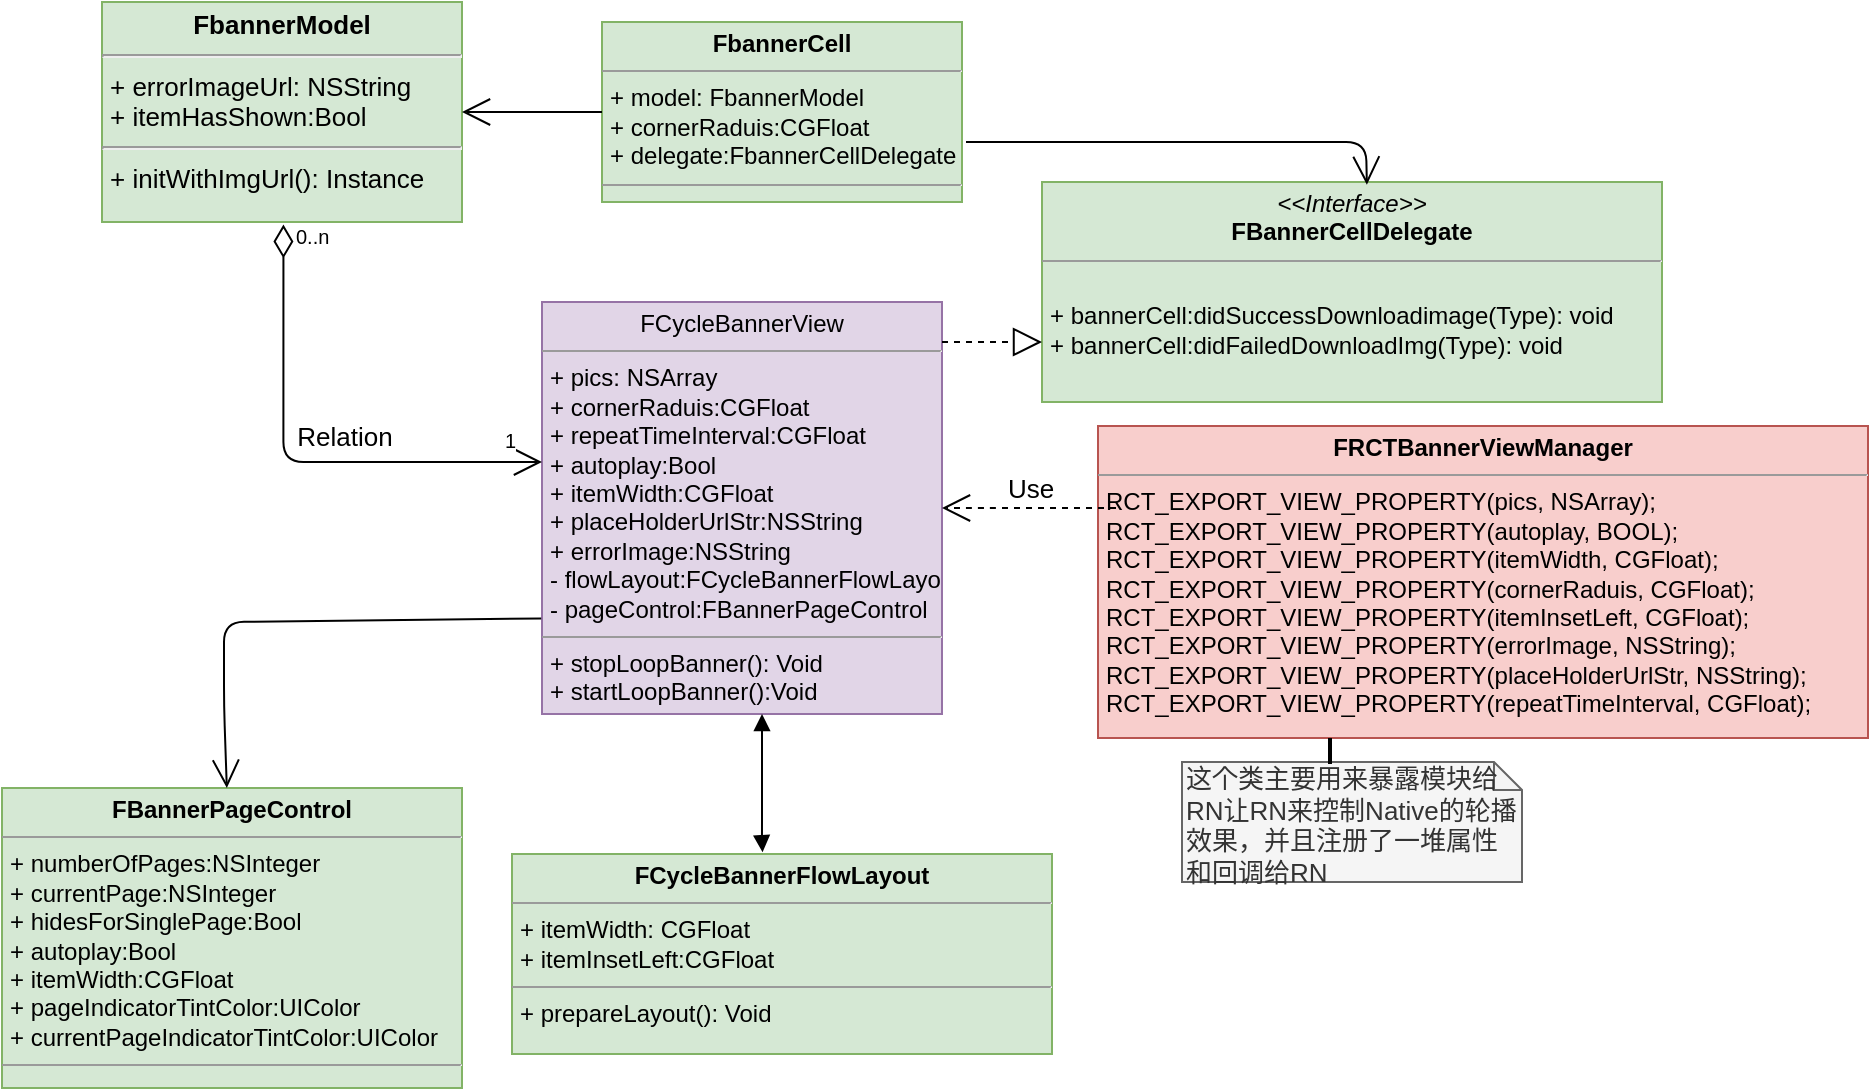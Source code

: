 <mxfile version="12.2.9" type="github" pages="1"><diagram id="GRFdsg0Z2C6vdWQ4V-tI" name="Page-1"><mxGraphModel dx="1215" dy="510" grid="0" gridSize="10" guides="1" tooltips="1" connect="0" arrows="0" fold="1" page="0" pageScale="1" pageWidth="827" pageHeight="1169" math="0" shadow="0"><root><mxCell id="0"/><mxCell id="1" parent="0"/><mxCell id="ZlRaPjIdvIuwUe1KKNPV-1" value="&lt;p style=&quot;margin: 0px ; margin-top: 4px ; text-align: center&quot;&gt;FCycleBannerView&lt;/p&gt;&lt;hr size=&quot;1&quot;&gt;&lt;p style=&quot;margin: 0px ; margin-left: 4px&quot;&gt;+ pics: NSArray&lt;/p&gt;&lt;p style=&quot;margin: 0px ; margin-left: 4px&quot;&gt;&lt;span&gt;+ cornerRaduis:CGFloat&lt;/span&gt;&lt;br&gt;&lt;/p&gt;&lt;p style=&quot;margin: 0px ; margin-left: 4px&quot;&gt;+ repeatTimeInterval:CGFloat&lt;br&gt;&lt;/p&gt;&lt;p style=&quot;margin: 0px ; margin-left: 4px&quot;&gt;+ autoplay:Bool&lt;/p&gt;&lt;p style=&quot;margin: 0px ; margin-left: 4px&quot;&gt;+ itemWidth:CGFloat&lt;/p&gt;&lt;p style=&quot;margin: 0px ; margin-left: 4px&quot;&gt;+ placeHolderUrlStr:NSString&lt;/p&gt;&lt;p style=&quot;margin: 0px ; margin-left: 4px&quot;&gt;+ errorImage:NSString&lt;/p&gt;&lt;p style=&quot;margin: 0px ; margin-left: 4px&quot;&gt;-&amp;nbsp;flowLayout:FCycleBannerFlowLayout&lt;/p&gt;&lt;p style=&quot;margin: 0px ; margin-left: 4px&quot;&gt;-&amp;nbsp;pageControl:FBannerPageControl&lt;/p&gt;&lt;hr size=&quot;1&quot;&gt;&lt;p style=&quot;margin: 0px ; margin-left: 4px&quot;&gt;+ stopLoopBanner(): Void&lt;/p&gt;&lt;p style=&quot;margin: 0px ; margin-left: 4px&quot;&gt;+ startLoopBanner():Void&lt;/p&gt;" style="verticalAlign=top;align=left;overflow=fill;fontSize=12;fontFamily=Helvetica;html=1;fillColor=#e1d5e7;strokeColor=#9673a6;flipV=0;flipH=0;direction=south;" vertex="1" parent="1"><mxGeometry x="100" y="300" width="200" height="206" as="geometry"/></mxCell><mxCell id="ZlRaPjIdvIuwUe1KKNPV-20" value="&lt;p style=&quot;margin: 0px ; margin-top: 4px ; text-align: center&quot;&gt;&lt;span style=&quot;text-align: left&quot;&gt;&lt;b&gt;FCycleBannerFlowLayout&lt;/b&gt;&lt;/span&gt;&lt;br&gt;&lt;/p&gt;&lt;hr size=&quot;1&quot;&gt;&lt;p style=&quot;margin: 0px ; margin-left: 4px&quot;&gt;+ itemWidth: CGFloat&lt;/p&gt;&lt;p style=&quot;margin: 0px ; margin-left: 4px&quot;&gt;+&amp;nbsp;itemInsetLeft:CGFloat&lt;/p&gt;&lt;hr size=&quot;1&quot;&gt;&lt;p style=&quot;margin: 0px ; margin-left: 4px&quot;&gt;+ prepareLayout(): Void&lt;/p&gt;" style="verticalAlign=top;align=left;overflow=fill;fontSize=12;fontFamily=Helvetica;html=1;fillColor=#d5e8d4;strokeColor=#82b366;" vertex="1" parent="1"><mxGeometry x="85" y="576" width="270" height="100" as="geometry"/></mxCell><mxCell id="ZlRaPjIdvIuwUe1KKNPV-22" value="&lt;p style=&quot;margin: 0px ; margin-top: 4px ; text-align: center&quot;&gt;&lt;b&gt;FBannerPageControl&lt;/b&gt;&lt;/p&gt;&lt;hr size=&quot;1&quot;&gt;&lt;p style=&quot;margin: 0px ; margin-left: 4px&quot;&gt;+ numberOfPages:NSInteger&lt;/p&gt;&lt;p style=&quot;margin: 0px ; margin-left: 4px&quot;&gt;&lt;span&gt;+ currentPage:NSInteger&lt;/span&gt;&lt;/p&gt;&lt;p style=&quot;margin: 0px ; margin-left: 4px&quot;&gt;+ hidesForSinglePage:Bool&lt;br&gt;&lt;/p&gt;&lt;p style=&quot;margin: 0px ; margin-left: 4px&quot;&gt;+ autoplay:Bool&lt;/p&gt;&lt;p style=&quot;margin: 0px ; margin-left: 4px&quot;&gt;+ itemWidth:CGFloat&lt;/p&gt;&lt;p style=&quot;margin: 0px ; margin-left: 4px&quot;&gt;+ pageIndicatorTintColor:UIColor&lt;/p&gt;&lt;p style=&quot;margin: 0px ; margin-left: 4px&quot;&gt;+ currentPageIndicatorTintColor:UIColor&lt;/p&gt;&lt;hr size=&quot;1&quot;&gt;&lt;p style=&quot;margin: 0px ; margin-left: 4px&quot;&gt;&lt;br&gt;&lt;/p&gt;" style="verticalAlign=top;align=left;overflow=fill;fontSize=12;fontFamily=Helvetica;html=1;fillColor=#d5e8d4;strokeColor=#82b366;flipV=0;flipH=0;" vertex="1" parent="1"><mxGeometry x="-170" y="543" width="230" height="150" as="geometry"/></mxCell><mxCell id="ZlRaPjIdvIuwUe1KKNPV-30" value="&lt;p style=&quot;margin: 4px 0px 0px; text-align: center; font-size: 13px;&quot;&gt;&lt;b style=&quot;font-size: 13px;&quot;&gt;FbannerModel&lt;/b&gt;&lt;/p&gt;&lt;hr style=&quot;font-size: 13px;&quot;&gt;&lt;p style=&quot;margin: 0px 0px 0px 4px; font-size: 13px;&quot;&gt;+ errorImageUrl: NSString&lt;/p&gt;&lt;p style=&quot;margin: 0px 0px 0px 4px; font-size: 13px;&quot;&gt;+&amp;nbsp;itemHasShown:Bool&lt;/p&gt;&lt;hr style=&quot;font-size: 13px;&quot;&gt;&lt;p style=&quot;margin: 0px 0px 0px 4px; font-size: 13px;&quot;&gt;+ initWithImgUrl(): Instance&lt;/p&gt;" style="verticalAlign=top;align=left;overflow=fill;fontSize=13;fontFamily=Helvetica;html=1;fillColor=#d5e8d4;strokeColor=#82b366;" vertex="1" parent="1"><mxGeometry x="-120" y="150" width="180" height="110" as="geometry"/></mxCell><mxCell id="ZlRaPjIdvIuwUe1KKNPV-47" value="&lt;p style=&quot;margin: 0px ; margin-top: 4px ; text-align: center&quot;&gt;&lt;b&gt;FbannerCell&lt;/b&gt;&lt;/p&gt;&lt;hr size=&quot;1&quot;&gt;&lt;p style=&quot;margin: 0px ; margin-left: 4px&quot;&gt;+ model: FbannerModel&lt;/p&gt;&lt;p style=&quot;margin: 0px ; margin-left: 4px&quot;&gt;+ cornerRaduis:CGFloat&lt;/p&gt;&lt;p style=&quot;margin: 0px ; margin-left: 4px&quot;&gt;+ delegate:FbannerCellDelegate&lt;/p&gt;&lt;hr size=&quot;1&quot;&gt;&lt;p style=&quot;margin: 0px ; margin-left: 4px&quot;&gt;&lt;br&gt;&lt;/p&gt;" style="verticalAlign=top;align=left;overflow=fill;fontSize=12;fontFamily=Helvetica;html=1;strokeColor=#82b366;fillColor=#d5e8d4;" vertex="1" parent="1"><mxGeometry x="130" y="160" width="180" height="90" as="geometry"/></mxCell><mxCell id="ZlRaPjIdvIuwUe1KKNPV-52" value="Relation" style="endArrow=open;html=1;endSize=12;startArrow=diamondThin;startSize=14;startFill=0;edgeStyle=orthogonalEdgeStyle;fontSize=13;exitX=0.504;exitY=1.011;exitDx=0;exitDy=0;exitPerimeter=0;" edge="1" parent="1" source="ZlRaPjIdvIuwUe1KKNPV-30" target="ZlRaPjIdvIuwUe1KKNPV-1"><mxGeometry x="-0.145" y="30" relative="1" as="geometry"><mxPoint x="-30" y="380" as="sourcePoint"/><mxPoint x="130" y="380" as="targetPoint"/><Array as="points"><mxPoint x="-29" y="380"/></Array><mxPoint as="offset"/></mxGeometry></mxCell><mxCell id="ZlRaPjIdvIuwUe1KKNPV-53" value="0..n" style="resizable=0;html=1;align=left;verticalAlign=top;labelBackgroundColor=#ffffff;fontSize=10;" connectable="0" vertex="1" parent="ZlRaPjIdvIuwUe1KKNPV-52"><mxGeometry x="-1" relative="1" as="geometry"><mxPoint x="4" y="-6" as="offset"/></mxGeometry></mxCell><mxCell id="ZlRaPjIdvIuwUe1KKNPV-54" value="1" style="resizable=0;html=1;align=right;verticalAlign=top;labelBackgroundColor=#ffffff;fontSize=10;" connectable="0" vertex="1" parent="ZlRaPjIdvIuwUe1KKNPV-52"><mxGeometry x="1" relative="1" as="geometry"><mxPoint x="-12" y="-23" as="offset"/></mxGeometry></mxCell><mxCell id="ZlRaPjIdvIuwUe1KKNPV-57" value="" style="endArrow=block;startArrow=block;endFill=1;startFill=1;html=1;fontSize=13;entryX=0.464;entryY=-0.009;entryDx=0;entryDy=0;entryPerimeter=0;" edge="1" parent="1" target="ZlRaPjIdvIuwUe1KKNPV-20"><mxGeometry width="160" relative="1" as="geometry"><mxPoint x="210" y="506" as="sourcePoint"/><mxPoint x="-20" y="770" as="targetPoint"/><Array as="points"><mxPoint x="210" y="540"/><mxPoint x="210" y="570"/></Array></mxGeometry></mxCell><mxCell id="ZlRaPjIdvIuwUe1KKNPV-58" value="" style="endArrow=open;endFill=1;endSize=12;html=1;fontSize=13;" edge="1" parent="1" source="ZlRaPjIdvIuwUe1KKNPV-47" target="ZlRaPjIdvIuwUe1KKNPV-30"><mxGeometry width="160" relative="1" as="geometry"><mxPoint x="50" y="220" as="sourcePoint"/><mxPoint x="50" y="190" as="targetPoint"/></mxGeometry></mxCell><mxCell id="ZlRaPjIdvIuwUe1KKNPV-59" value="&lt;p style=&quot;margin: 0px ; margin-top: 4px ; text-align: center&quot;&gt;&lt;i&gt;&amp;lt;&amp;lt;Interface&amp;gt;&amp;gt;&lt;/i&gt;&lt;br&gt;&lt;b&gt;FBannerCellDelegate&lt;/b&gt;&lt;br&gt;&lt;/p&gt;&lt;hr size=&quot;1&quot;&gt;&lt;p style=&quot;margin: 0px ; margin-left: 4px&quot;&gt;&lt;br&gt;&lt;/p&gt;&lt;p style=&quot;margin: 0px ; margin-left: 4px&quot;&gt;+ bannerCell:didSuccessDownloadimage(Type): void&lt;br&gt;+ bannerCell:didFailedDownloadImg(Type): void&lt;br&gt;&lt;/p&gt;" style="verticalAlign=top;align=left;overflow=fill;fontSize=12;fontFamily=Helvetica;html=1;strokeColor=#82b366;fillColor=#d5e8d4;" vertex="1" parent="1"><mxGeometry x="350" y="240" width="310" height="110" as="geometry"/></mxCell><mxCell id="ZlRaPjIdvIuwUe1KKNPV-60" value="" style="endArrow=block;dashed=1;endFill=0;endSize=12;html=1;fontSize=13;" edge="1" parent="1"><mxGeometry width="160" relative="1" as="geometry"><mxPoint x="300" y="320" as="sourcePoint"/><mxPoint x="350" y="320" as="targetPoint"/><Array as="points"><mxPoint x="350" y="320"/></Array></mxGeometry></mxCell><mxCell id="ZlRaPjIdvIuwUe1KKNPV-61" value="" style="endArrow=open;endFill=1;endSize=12;html=1;fontSize=13;entryX=0.524;entryY=0.012;entryDx=0;entryDy=0;entryPerimeter=0;" edge="1" parent="1" target="ZlRaPjIdvIuwUe1KKNPV-59"><mxGeometry width="160" relative="1" as="geometry"><mxPoint x="312" y="220" as="sourcePoint"/><mxPoint x="523.38" y="299.83" as="targetPoint"/><Array as="points"><mxPoint x="350" y="220"/><mxPoint x="512" y="220"/></Array></mxGeometry></mxCell><mxCell id="ZlRaPjIdvIuwUe1KKNPV-62" value="&lt;p style=&quot;margin: 0px ; margin-top: 4px ; text-align: center&quot;&gt;&lt;b&gt;FRCTBannerViewManager&lt;/b&gt;&lt;br&gt;&lt;/p&gt;&lt;hr size=&quot;1&quot;&gt;&lt;p style=&quot;margin: 0px ; margin-left: 4px&quot;&gt;&lt;/p&gt;&lt;p style=&quot;margin: 0px ; margin-left: 4px&quot;&gt;RCT_EXPORT_VIEW_PROPERTY(pics, NSArray);&lt;/p&gt;&lt;p style=&quot;margin: 0px ; margin-left: 4px&quot;&gt;RCT_EXPORT_VIEW_PROPERTY(autoplay, BOOL);&lt;/p&gt;&lt;p style=&quot;margin: 0px ; margin-left: 4px&quot;&gt;RCT_EXPORT_VIEW_PROPERTY(itemWidth, CGFloat);&lt;/p&gt;&lt;p style=&quot;margin: 0px ; margin-left: 4px&quot;&gt;RCT_EXPORT_VIEW_PROPERTY(cornerRaduis, CGFloat);&lt;/p&gt;&lt;p style=&quot;margin: 0px ; margin-left: 4px&quot;&gt;RCT_EXPORT_VIEW_PROPERTY(itemInsetLeft, CGFloat);&lt;/p&gt;&lt;p style=&quot;margin: 0px ; margin-left: 4px&quot;&gt;RCT_EXPORT_VIEW_PROPERTY(errorImage, NSString);&lt;/p&gt;&lt;p style=&quot;margin: 0px ; margin-left: 4px&quot;&gt;RCT_EXPORT_VIEW_PROPERTY(placeHolderUrlStr, NSString);&lt;/p&gt;&lt;p style=&quot;margin: 0px ; margin-left: 4px&quot;&gt;RCT_EXPORT_VIEW_PROPERTY(repeatTimeInterval, CGFloat);&lt;/p&gt;" style="verticalAlign=top;align=left;overflow=fill;fontSize=12;fontFamily=Helvetica;html=1;strokeColor=#b85450;fillColor=#f8cecc;" vertex="1" parent="1"><mxGeometry x="378" y="362" width="385" height="156" as="geometry"/></mxCell><object label="这个类主要用来暴露模块给RN让RN来控制Native的轮播效果，并且注册了一堆属性和回调给RN" placeholders="1" hello="这是一个注释" id="ZlRaPjIdvIuwUe1KKNPV-63"><mxCell style="shape=note;whiteSpace=wrap;html=1;size=14;verticalAlign=top;align=left;spacingTop=-6;strokeColor=#666666;fontSize=13;fillColor=#f5f5f5;fontColor=#333333;" vertex="1" parent="1"><mxGeometry x="420" y="530" width="170" height="60" as="geometry"/></mxCell></object><mxCell id="ZlRaPjIdvIuwUe1KKNPV-66" value="Use" style="endArrow=open;endSize=12;dashed=1;html=1;fontSize=13;" edge="1" parent="1" target="ZlRaPjIdvIuwUe1KKNPV-1"><mxGeometry x="-0.011" y="-10" width="160" relative="1" as="geometry"><mxPoint x="387" y="403" as="sourcePoint"/><mxPoint x="300" y="426.769" as="targetPoint"/><Array as="points"><mxPoint x="350" y="403"/><mxPoint x="320" y="403"/></Array><mxPoint as="offset"/></mxGeometry></mxCell><mxCell id="ZlRaPjIdvIuwUe1KKNPV-67" value="" style="endArrow=open;endFill=1;endSize=12;html=1;fontSize=13;exitX=0.768;exitY=1.002;exitDx=0;exitDy=0;exitPerimeter=0;" edge="1" parent="1" source="ZlRaPjIdvIuwUe1KKNPV-1" target="ZlRaPjIdvIuwUe1KKNPV-22"><mxGeometry width="160" relative="1" as="geometry"><mxPoint x="90" y="490" as="sourcePoint"/><mxPoint x="-54" y="544" as="targetPoint"/><Array as="points"><mxPoint x="-59" y="460"/><mxPoint x="-59" y="502"/></Array></mxGeometry></mxCell><mxCell id="ZlRaPjIdvIuwUe1KKNPV-72" value="" style="line;strokeWidth=2;direction=south;html=1;" vertex="1" parent="1"><mxGeometry x="489" y="518" width="10" height="13" as="geometry"/></mxCell></root></mxGraphModel></diagram></mxfile>